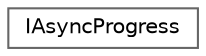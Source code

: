 digraph "Graphical Class Hierarchy"
{
 // INTERACTIVE_SVG=YES
 // LATEX_PDF_SIZE
  bgcolor="transparent";
  edge [fontname=Helvetica,fontsize=10,labelfontname=Helvetica,labelfontsize=10];
  node [fontname=Helvetica,fontsize=10,shape=box,height=0.2,width=0.4];
  rankdir="LR";
  Node0 [id="Node000000",label="IAsyncProgress",height=0.2,width=0.4,color="grey40", fillcolor="white", style="filled",URL="$d8/d51/classIAsyncProgress.html",tooltip="Interface for checking the progress of asynchronous tasks."];
}
